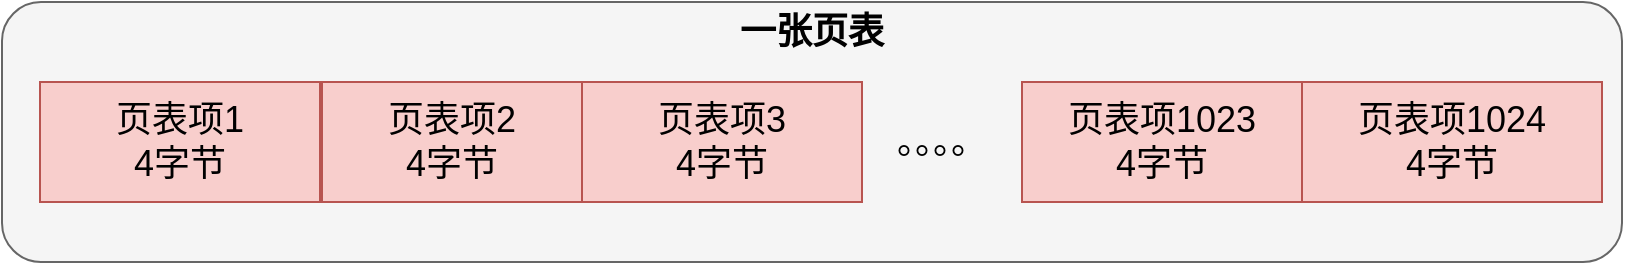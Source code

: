 <mxfile version="21.6.6" type="github">
  <diagram name="第 1 页" id="giQS1REHOErPSVfHMu5P">
    <mxGraphModel dx="880" dy="446" grid="1" gridSize="10" guides="1" tooltips="1" connect="1" arrows="1" fold="1" page="1" pageScale="1" pageWidth="827" pageHeight="1169" math="0" shadow="0">
      <root>
        <mxCell id="0" />
        <mxCell id="1" parent="0" />
        <mxCell id="InBB00gLZpIJ63OY_sAj-7" value="" style="rounded=1;whiteSpace=wrap;html=1;fillColor=#f5f5f5;fontColor=#333333;strokeColor=#666666;fontSize=18;" vertex="1" parent="1">
          <mxGeometry x="10" y="190" width="810" height="130" as="geometry" />
        </mxCell>
        <mxCell id="InBB00gLZpIJ63OY_sAj-1" value="页表项1&lt;br style=&quot;font-size: 18px;&quot;&gt;4字节" style="rounded=0;whiteSpace=wrap;html=1;fillColor=#f8cecc;strokeColor=#b85450;fontSize=18;" vertex="1" parent="1">
          <mxGeometry x="29" y="230" width="140" height="60" as="geometry" />
        </mxCell>
        <mxCell id="InBB00gLZpIJ63OY_sAj-2" value="页表项2&lt;br style=&quot;font-size: 18px;&quot;&gt;4字节" style="rounded=0;whiteSpace=wrap;html=1;fillColor=#f8cecc;strokeColor=#b85450;fontSize=18;" vertex="1" parent="1">
          <mxGeometry x="170" y="230" width="130" height="60" as="geometry" />
        </mxCell>
        <mxCell id="InBB00gLZpIJ63OY_sAj-3" value="页表项3&lt;br style=&quot;font-size: 18px;&quot;&gt;4字节" style="rounded=0;whiteSpace=wrap;html=1;fillColor=#f8cecc;strokeColor=#b85450;fontSize=18;" vertex="1" parent="1">
          <mxGeometry x="300" y="230" width="140" height="60" as="geometry" />
        </mxCell>
        <mxCell id="InBB00gLZpIJ63OY_sAj-4" value="页表项1023&lt;br style=&quot;font-size: 18px;&quot;&gt;4字节" style="rounded=0;whiteSpace=wrap;html=1;fillColor=#f8cecc;strokeColor=#b85450;fontSize=18;" vertex="1" parent="1">
          <mxGeometry x="520" y="230" width="140" height="60" as="geometry" />
        </mxCell>
        <mxCell id="InBB00gLZpIJ63OY_sAj-5" value="页表项1024&lt;br style=&quot;font-size: 18px;&quot;&gt;4字节" style="rounded=0;whiteSpace=wrap;html=1;fillColor=#f8cecc;strokeColor=#b85450;fontSize=18;" vertex="1" parent="1">
          <mxGeometry x="660" y="230" width="150" height="60" as="geometry" />
        </mxCell>
        <mxCell id="InBB00gLZpIJ63OY_sAj-6" value="。。。。" style="text;html=1;strokeColor=none;fillColor=none;align=center;verticalAlign=middle;whiteSpace=wrap;rounded=0;fontSize=18;" vertex="1" parent="1">
          <mxGeometry x="450" y="245" width="60" height="30" as="geometry" />
        </mxCell>
        <mxCell id="InBB00gLZpIJ63OY_sAj-8" value="一张页表" style="text;html=1;strokeColor=none;fillColor=none;align=center;verticalAlign=middle;whiteSpace=wrap;rounded=0;fontSize=18;fontStyle=1" vertex="1" parent="1">
          <mxGeometry x="370" y="190" width="90" height="30" as="geometry" />
        </mxCell>
      </root>
    </mxGraphModel>
  </diagram>
</mxfile>
